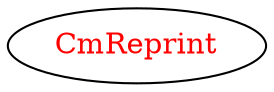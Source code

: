 digraph dependencyGraph {
 concentrate=true;
 ranksep="2.0";
 rankdir="LR"; 
 splines="ortho";
"CmReprint" [fontcolor="red"];
}